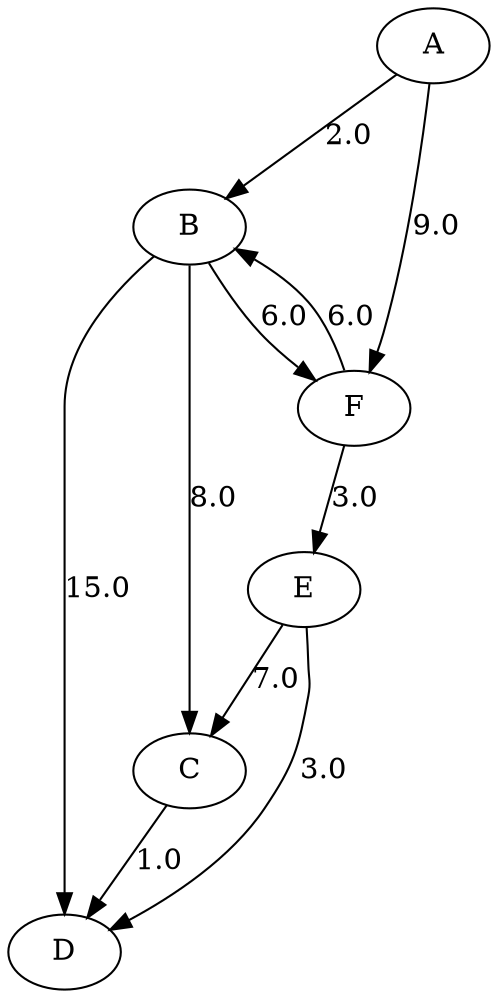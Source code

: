 digraph G {
   A -> B [label="2.0",weight="2.0"];
   A -> F [label="9.0",weight="9.0"];
   B -> C [label="8.0",weight="8.0"];
   B -> D [label="15.0",weight="15.0"];
   B -> F [label="6.0",weight="6.0"];
   C -> D [label="1.0",weight="1.0"];
   E -> C [label="7.0",weight="7.0"];
   E -> D [label="3.0",weight="3.0"];
   F -> B [label="6.0",weight="6.0"];
   F -> E [label="3.0",weight="3.0"];
}
